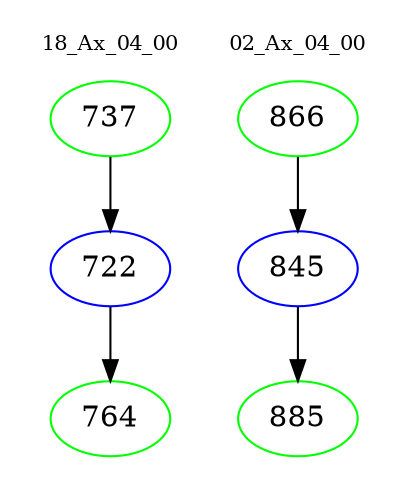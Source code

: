 digraph{
subgraph cluster_0 {
color = white
label = "18_Ax_04_00";
fontsize=10;
T0_737 [label="737", color="green"]
T0_737 -> T0_722 [color="black"]
T0_722 [label="722", color="blue"]
T0_722 -> T0_764 [color="black"]
T0_764 [label="764", color="green"]
}
subgraph cluster_1 {
color = white
label = "02_Ax_04_00";
fontsize=10;
T1_866 [label="866", color="green"]
T1_866 -> T1_845 [color="black"]
T1_845 [label="845", color="blue"]
T1_845 -> T1_885 [color="black"]
T1_885 [label="885", color="green"]
}
}
